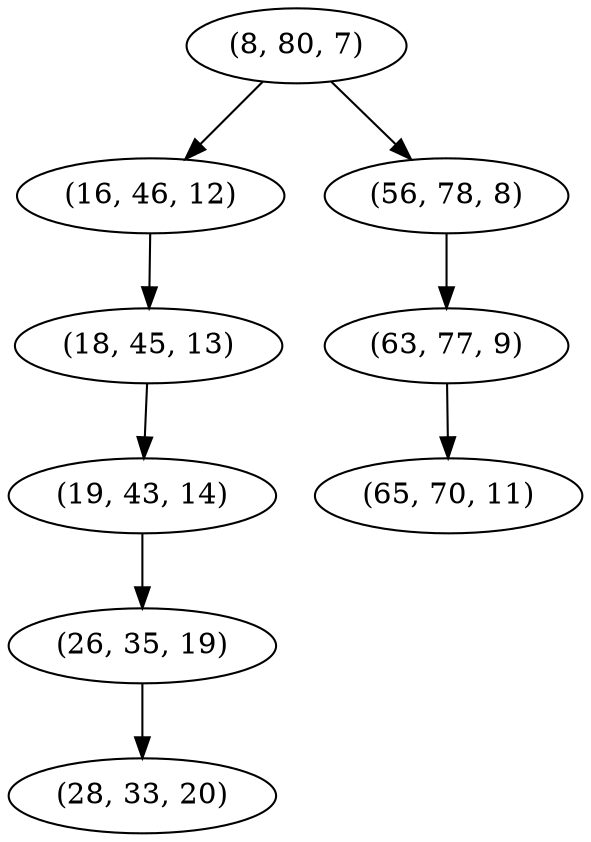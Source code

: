 digraph tree {
    "(8, 80, 7)";
    "(16, 46, 12)";
    "(18, 45, 13)";
    "(19, 43, 14)";
    "(26, 35, 19)";
    "(28, 33, 20)";
    "(56, 78, 8)";
    "(63, 77, 9)";
    "(65, 70, 11)";
    "(8, 80, 7)" -> "(16, 46, 12)";
    "(8, 80, 7)" -> "(56, 78, 8)";
    "(16, 46, 12)" -> "(18, 45, 13)";
    "(18, 45, 13)" -> "(19, 43, 14)";
    "(19, 43, 14)" -> "(26, 35, 19)";
    "(26, 35, 19)" -> "(28, 33, 20)";
    "(56, 78, 8)" -> "(63, 77, 9)";
    "(63, 77, 9)" -> "(65, 70, 11)";
}
